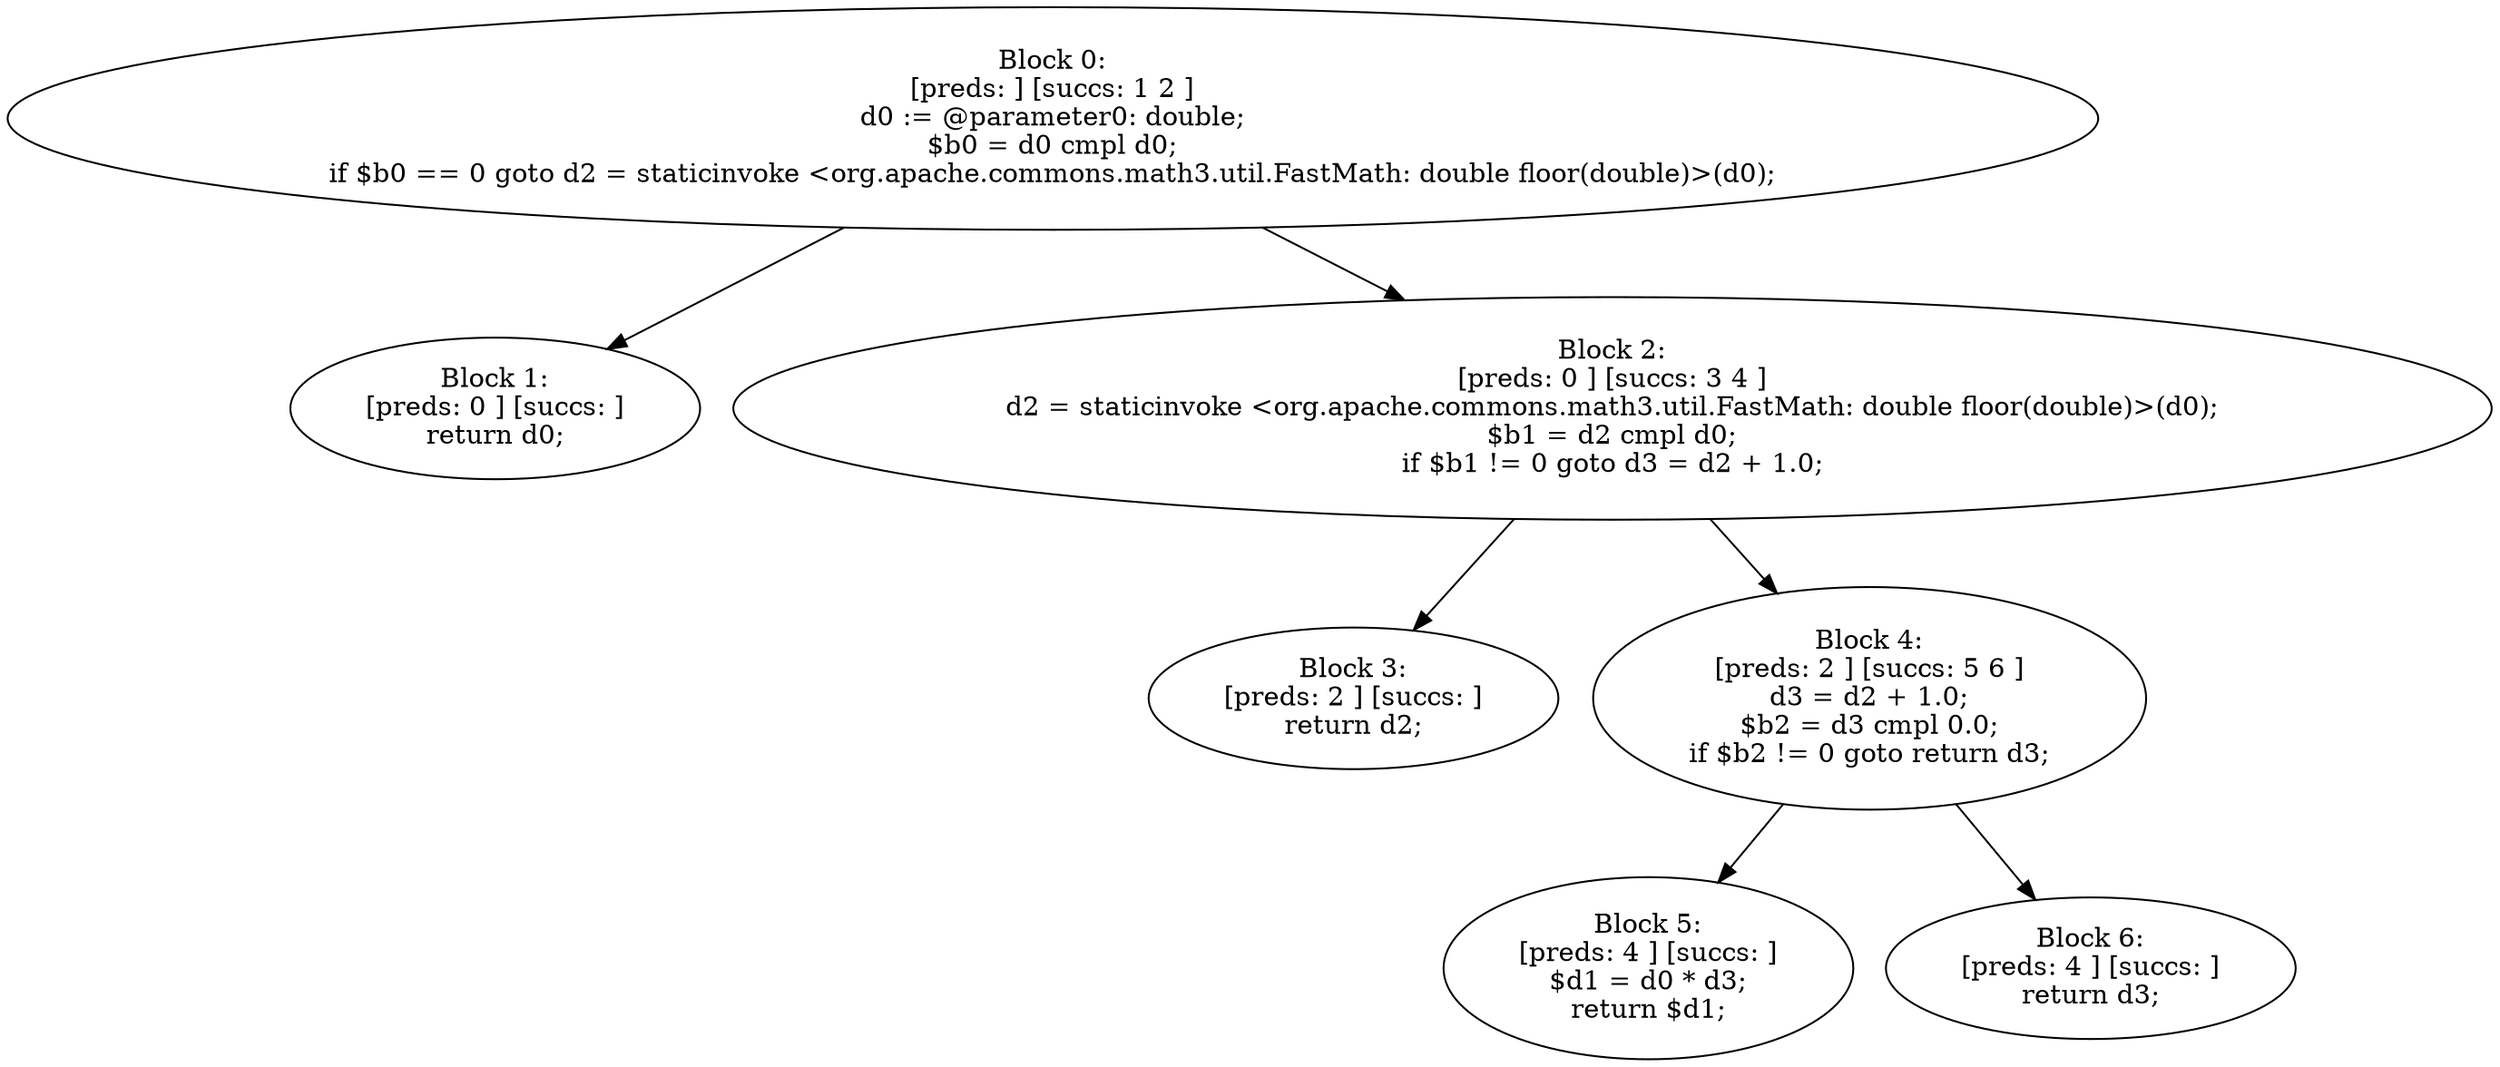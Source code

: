 digraph "unitGraph" {
    "Block 0:
[preds: ] [succs: 1 2 ]
d0 := @parameter0: double;
$b0 = d0 cmpl d0;
if $b0 == 0 goto d2 = staticinvoke <org.apache.commons.math3.util.FastMath: double floor(double)>(d0);
"
    "Block 1:
[preds: 0 ] [succs: ]
return d0;
"
    "Block 2:
[preds: 0 ] [succs: 3 4 ]
d2 = staticinvoke <org.apache.commons.math3.util.FastMath: double floor(double)>(d0);
$b1 = d2 cmpl d0;
if $b1 != 0 goto d3 = d2 + 1.0;
"
    "Block 3:
[preds: 2 ] [succs: ]
return d2;
"
    "Block 4:
[preds: 2 ] [succs: 5 6 ]
d3 = d2 + 1.0;
$b2 = d3 cmpl 0.0;
if $b2 != 0 goto return d3;
"
    "Block 5:
[preds: 4 ] [succs: ]
$d1 = d0 * d3;
return $d1;
"
    "Block 6:
[preds: 4 ] [succs: ]
return d3;
"
    "Block 0:
[preds: ] [succs: 1 2 ]
d0 := @parameter0: double;
$b0 = d0 cmpl d0;
if $b0 == 0 goto d2 = staticinvoke <org.apache.commons.math3.util.FastMath: double floor(double)>(d0);
"->"Block 1:
[preds: 0 ] [succs: ]
return d0;
";
    "Block 0:
[preds: ] [succs: 1 2 ]
d0 := @parameter0: double;
$b0 = d0 cmpl d0;
if $b0 == 0 goto d2 = staticinvoke <org.apache.commons.math3.util.FastMath: double floor(double)>(d0);
"->"Block 2:
[preds: 0 ] [succs: 3 4 ]
d2 = staticinvoke <org.apache.commons.math3.util.FastMath: double floor(double)>(d0);
$b1 = d2 cmpl d0;
if $b1 != 0 goto d3 = d2 + 1.0;
";
    "Block 2:
[preds: 0 ] [succs: 3 4 ]
d2 = staticinvoke <org.apache.commons.math3.util.FastMath: double floor(double)>(d0);
$b1 = d2 cmpl d0;
if $b1 != 0 goto d3 = d2 + 1.0;
"->"Block 3:
[preds: 2 ] [succs: ]
return d2;
";
    "Block 2:
[preds: 0 ] [succs: 3 4 ]
d2 = staticinvoke <org.apache.commons.math3.util.FastMath: double floor(double)>(d0);
$b1 = d2 cmpl d0;
if $b1 != 0 goto d3 = d2 + 1.0;
"->"Block 4:
[preds: 2 ] [succs: 5 6 ]
d3 = d2 + 1.0;
$b2 = d3 cmpl 0.0;
if $b2 != 0 goto return d3;
";
    "Block 4:
[preds: 2 ] [succs: 5 6 ]
d3 = d2 + 1.0;
$b2 = d3 cmpl 0.0;
if $b2 != 0 goto return d3;
"->"Block 5:
[preds: 4 ] [succs: ]
$d1 = d0 * d3;
return $d1;
";
    "Block 4:
[preds: 2 ] [succs: 5 6 ]
d3 = d2 + 1.0;
$b2 = d3 cmpl 0.0;
if $b2 != 0 goto return d3;
"->"Block 6:
[preds: 4 ] [succs: ]
return d3;
";
}
